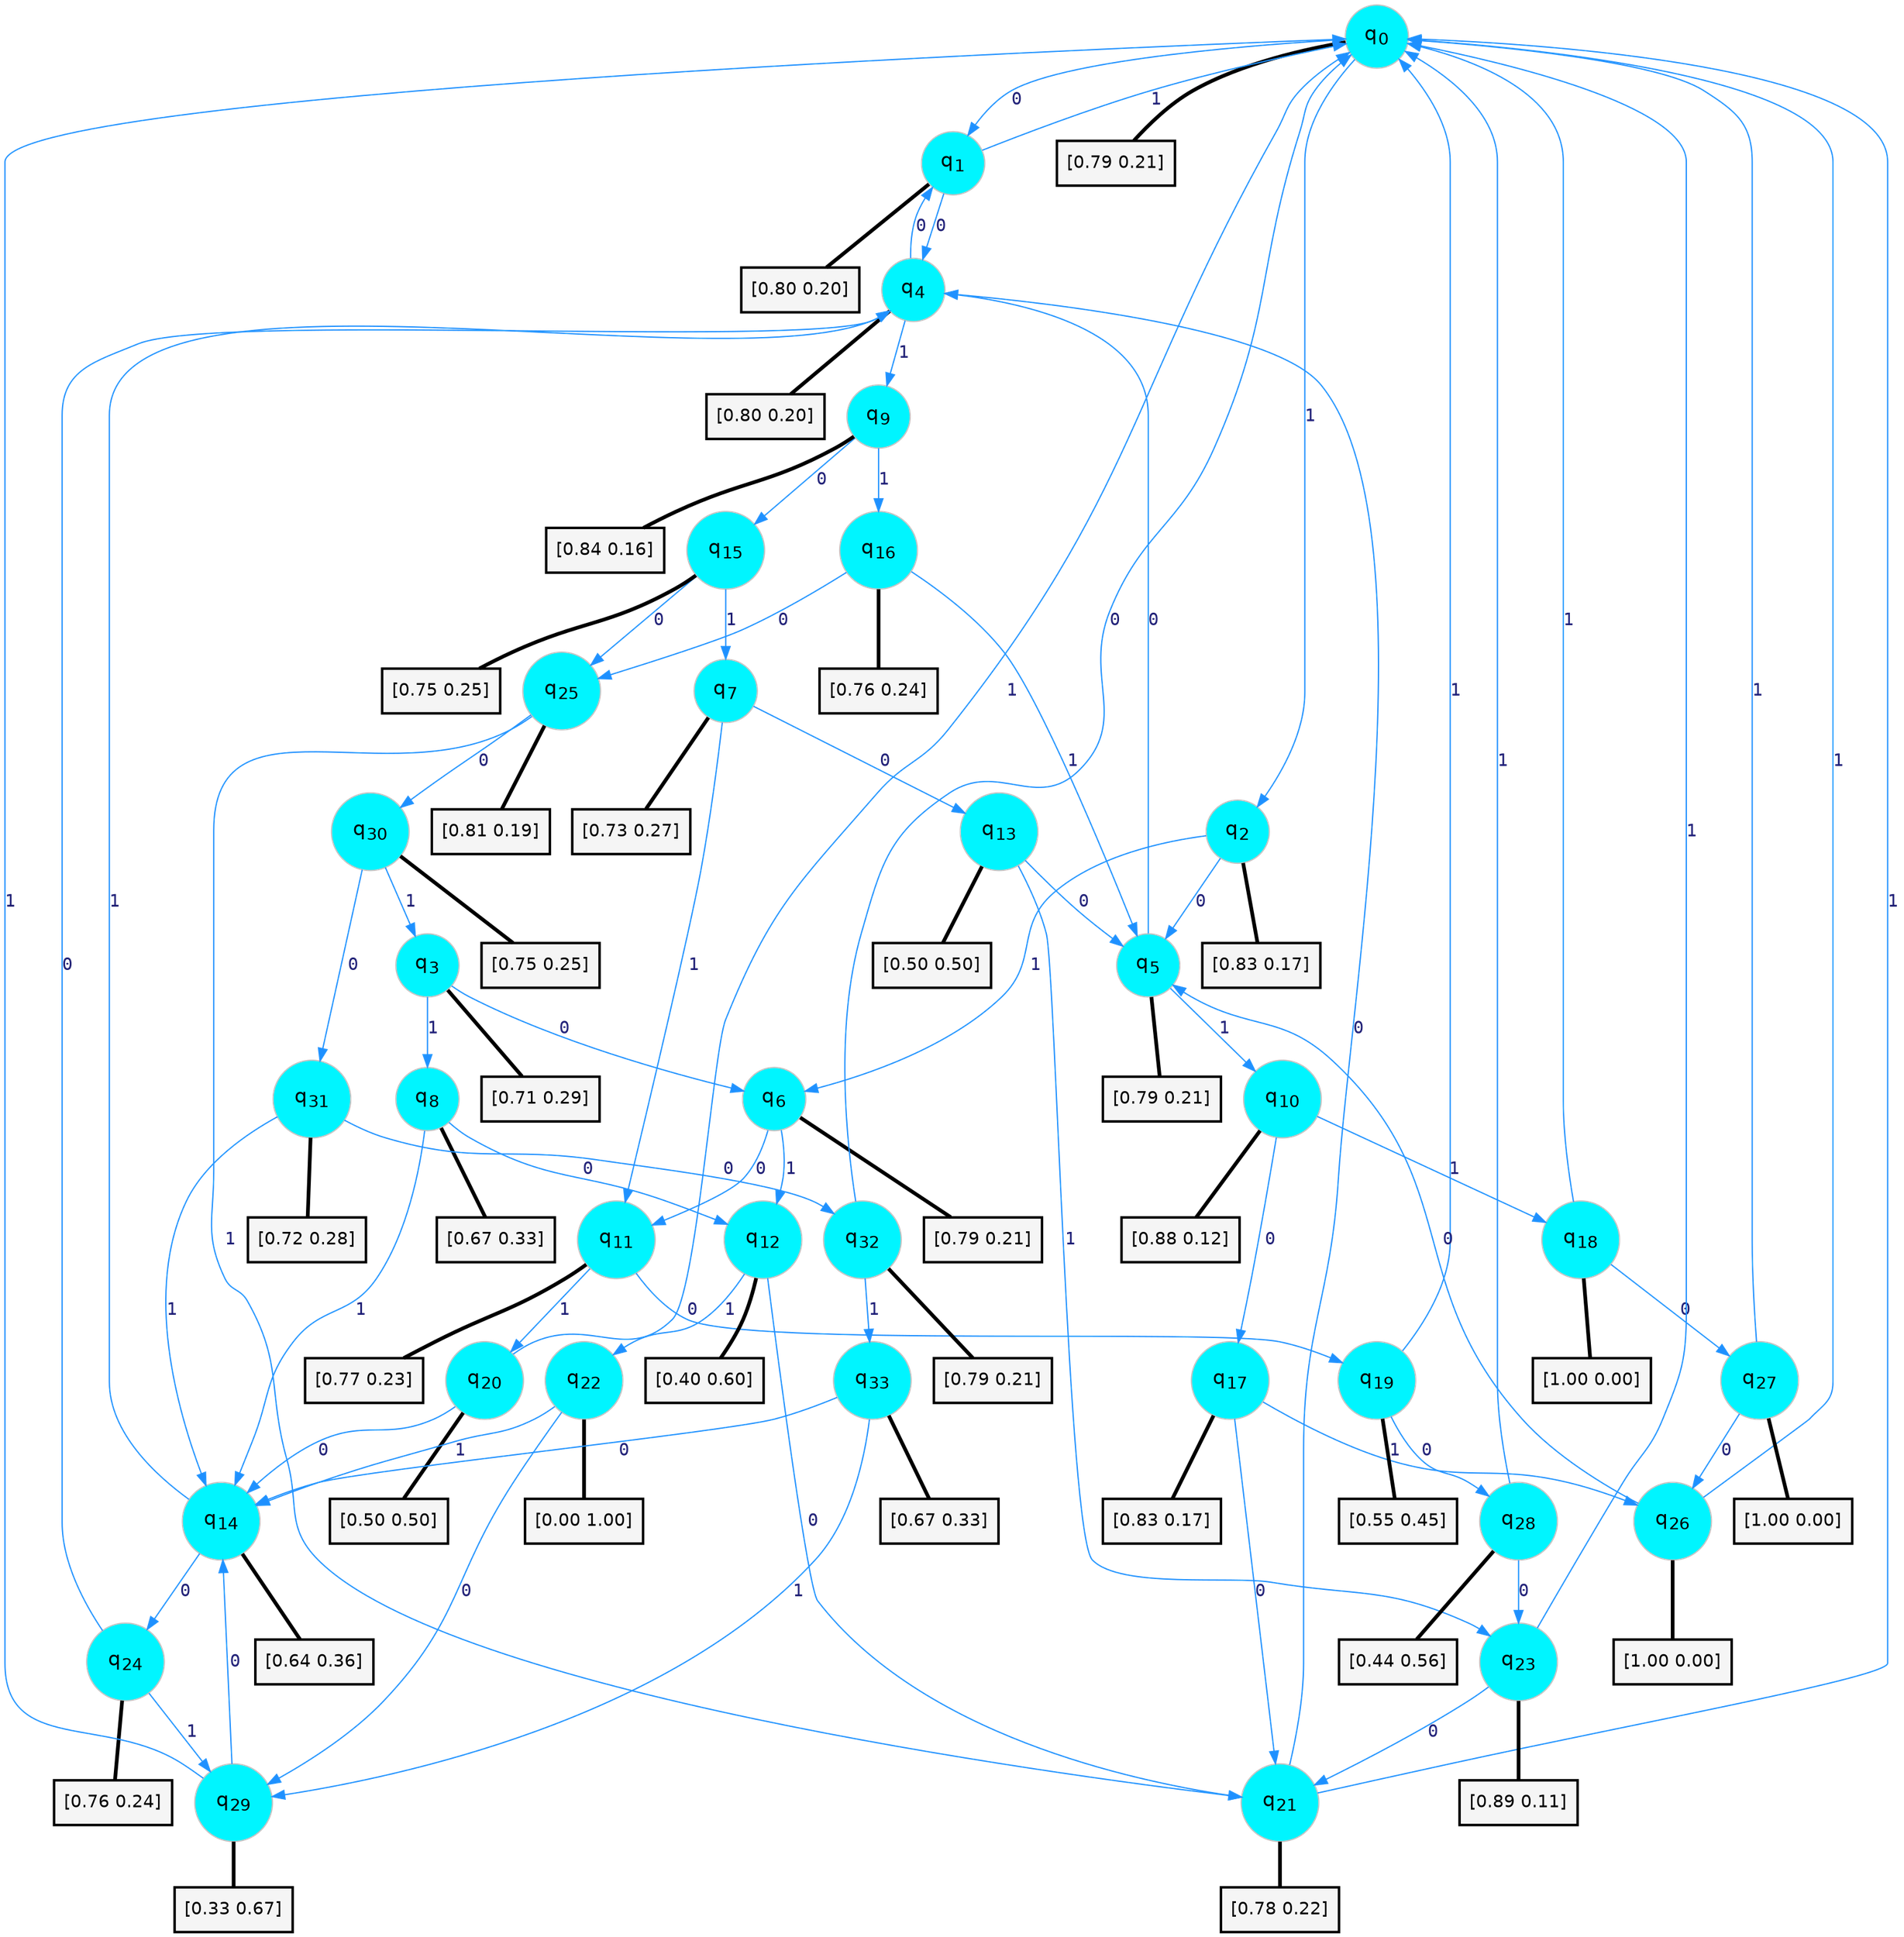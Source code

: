 digraph G {
graph [
bgcolor=transparent, dpi=300, rankdir=TD, size="40,25"];
node [
color=gray, fillcolor=turquoise1, fontcolor=black, fontname=Helvetica, fontsize=16, fontweight=bold, shape=circle, style=filled];
edge [
arrowsize=1, color=dodgerblue1, fontcolor=midnightblue, fontname=courier, fontweight=bold, penwidth=1, style=solid, weight=20];
0[label=<q<SUB>0</SUB>>];
1[label=<q<SUB>1</SUB>>];
2[label=<q<SUB>2</SUB>>];
3[label=<q<SUB>3</SUB>>];
4[label=<q<SUB>4</SUB>>];
5[label=<q<SUB>5</SUB>>];
6[label=<q<SUB>6</SUB>>];
7[label=<q<SUB>7</SUB>>];
8[label=<q<SUB>8</SUB>>];
9[label=<q<SUB>9</SUB>>];
10[label=<q<SUB>10</SUB>>];
11[label=<q<SUB>11</SUB>>];
12[label=<q<SUB>12</SUB>>];
13[label=<q<SUB>13</SUB>>];
14[label=<q<SUB>14</SUB>>];
15[label=<q<SUB>15</SUB>>];
16[label=<q<SUB>16</SUB>>];
17[label=<q<SUB>17</SUB>>];
18[label=<q<SUB>18</SUB>>];
19[label=<q<SUB>19</SUB>>];
20[label=<q<SUB>20</SUB>>];
21[label=<q<SUB>21</SUB>>];
22[label=<q<SUB>22</SUB>>];
23[label=<q<SUB>23</SUB>>];
24[label=<q<SUB>24</SUB>>];
25[label=<q<SUB>25</SUB>>];
26[label=<q<SUB>26</SUB>>];
27[label=<q<SUB>27</SUB>>];
28[label=<q<SUB>28</SUB>>];
29[label=<q<SUB>29</SUB>>];
30[label=<q<SUB>30</SUB>>];
31[label=<q<SUB>31</SUB>>];
32[label=<q<SUB>32</SUB>>];
33[label=<q<SUB>33</SUB>>];
34[label="[0.79 0.21]", shape=box,fontcolor=black, fontname=Helvetica, fontsize=14, penwidth=2, fillcolor=whitesmoke,color=black];
35[label="[0.80 0.20]", shape=box,fontcolor=black, fontname=Helvetica, fontsize=14, penwidth=2, fillcolor=whitesmoke,color=black];
36[label="[0.83 0.17]", shape=box,fontcolor=black, fontname=Helvetica, fontsize=14, penwidth=2, fillcolor=whitesmoke,color=black];
37[label="[0.71 0.29]", shape=box,fontcolor=black, fontname=Helvetica, fontsize=14, penwidth=2, fillcolor=whitesmoke,color=black];
38[label="[0.80 0.20]", shape=box,fontcolor=black, fontname=Helvetica, fontsize=14, penwidth=2, fillcolor=whitesmoke,color=black];
39[label="[0.79 0.21]", shape=box,fontcolor=black, fontname=Helvetica, fontsize=14, penwidth=2, fillcolor=whitesmoke,color=black];
40[label="[0.79 0.21]", shape=box,fontcolor=black, fontname=Helvetica, fontsize=14, penwidth=2, fillcolor=whitesmoke,color=black];
41[label="[0.73 0.27]", shape=box,fontcolor=black, fontname=Helvetica, fontsize=14, penwidth=2, fillcolor=whitesmoke,color=black];
42[label="[0.67 0.33]", shape=box,fontcolor=black, fontname=Helvetica, fontsize=14, penwidth=2, fillcolor=whitesmoke,color=black];
43[label="[0.84 0.16]", shape=box,fontcolor=black, fontname=Helvetica, fontsize=14, penwidth=2, fillcolor=whitesmoke,color=black];
44[label="[0.88 0.12]", shape=box,fontcolor=black, fontname=Helvetica, fontsize=14, penwidth=2, fillcolor=whitesmoke,color=black];
45[label="[0.77 0.23]", shape=box,fontcolor=black, fontname=Helvetica, fontsize=14, penwidth=2, fillcolor=whitesmoke,color=black];
46[label="[0.40 0.60]", shape=box,fontcolor=black, fontname=Helvetica, fontsize=14, penwidth=2, fillcolor=whitesmoke,color=black];
47[label="[0.50 0.50]", shape=box,fontcolor=black, fontname=Helvetica, fontsize=14, penwidth=2, fillcolor=whitesmoke,color=black];
48[label="[0.64 0.36]", shape=box,fontcolor=black, fontname=Helvetica, fontsize=14, penwidth=2, fillcolor=whitesmoke,color=black];
49[label="[0.75 0.25]", shape=box,fontcolor=black, fontname=Helvetica, fontsize=14, penwidth=2, fillcolor=whitesmoke,color=black];
50[label="[0.76 0.24]", shape=box,fontcolor=black, fontname=Helvetica, fontsize=14, penwidth=2, fillcolor=whitesmoke,color=black];
51[label="[0.83 0.17]", shape=box,fontcolor=black, fontname=Helvetica, fontsize=14, penwidth=2, fillcolor=whitesmoke,color=black];
52[label="[1.00 0.00]", shape=box,fontcolor=black, fontname=Helvetica, fontsize=14, penwidth=2, fillcolor=whitesmoke,color=black];
53[label="[0.55 0.45]", shape=box,fontcolor=black, fontname=Helvetica, fontsize=14, penwidth=2, fillcolor=whitesmoke,color=black];
54[label="[0.50 0.50]", shape=box,fontcolor=black, fontname=Helvetica, fontsize=14, penwidth=2, fillcolor=whitesmoke,color=black];
55[label="[0.78 0.22]", shape=box,fontcolor=black, fontname=Helvetica, fontsize=14, penwidth=2, fillcolor=whitesmoke,color=black];
56[label="[0.00 1.00]", shape=box,fontcolor=black, fontname=Helvetica, fontsize=14, penwidth=2, fillcolor=whitesmoke,color=black];
57[label="[0.89 0.11]", shape=box,fontcolor=black, fontname=Helvetica, fontsize=14, penwidth=2, fillcolor=whitesmoke,color=black];
58[label="[0.76 0.24]", shape=box,fontcolor=black, fontname=Helvetica, fontsize=14, penwidth=2, fillcolor=whitesmoke,color=black];
59[label="[0.81 0.19]", shape=box,fontcolor=black, fontname=Helvetica, fontsize=14, penwidth=2, fillcolor=whitesmoke,color=black];
60[label="[1.00 0.00]", shape=box,fontcolor=black, fontname=Helvetica, fontsize=14, penwidth=2, fillcolor=whitesmoke,color=black];
61[label="[1.00 0.00]", shape=box,fontcolor=black, fontname=Helvetica, fontsize=14, penwidth=2, fillcolor=whitesmoke,color=black];
62[label="[0.44 0.56]", shape=box,fontcolor=black, fontname=Helvetica, fontsize=14, penwidth=2, fillcolor=whitesmoke,color=black];
63[label="[0.33 0.67]", shape=box,fontcolor=black, fontname=Helvetica, fontsize=14, penwidth=2, fillcolor=whitesmoke,color=black];
64[label="[0.75 0.25]", shape=box,fontcolor=black, fontname=Helvetica, fontsize=14, penwidth=2, fillcolor=whitesmoke,color=black];
65[label="[0.72 0.28]", shape=box,fontcolor=black, fontname=Helvetica, fontsize=14, penwidth=2, fillcolor=whitesmoke,color=black];
66[label="[0.79 0.21]", shape=box,fontcolor=black, fontname=Helvetica, fontsize=14, penwidth=2, fillcolor=whitesmoke,color=black];
67[label="[0.67 0.33]", shape=box,fontcolor=black, fontname=Helvetica, fontsize=14, penwidth=2, fillcolor=whitesmoke,color=black];
0->1 [label=0];
0->2 [label=1];
0->34 [arrowhead=none, penwidth=3,color=black];
1->4 [label=0];
1->0 [label=1];
1->35 [arrowhead=none, penwidth=3,color=black];
2->5 [label=0];
2->6 [label=1];
2->36 [arrowhead=none, penwidth=3,color=black];
3->6 [label=0];
3->8 [label=1];
3->37 [arrowhead=none, penwidth=3,color=black];
4->1 [label=0];
4->9 [label=1];
4->38 [arrowhead=none, penwidth=3,color=black];
5->4 [label=0];
5->10 [label=1];
5->39 [arrowhead=none, penwidth=3,color=black];
6->11 [label=0];
6->12 [label=1];
6->40 [arrowhead=none, penwidth=3,color=black];
7->13 [label=0];
7->11 [label=1];
7->41 [arrowhead=none, penwidth=3,color=black];
8->12 [label=0];
8->14 [label=1];
8->42 [arrowhead=none, penwidth=3,color=black];
9->15 [label=0];
9->16 [label=1];
9->43 [arrowhead=none, penwidth=3,color=black];
10->17 [label=0];
10->18 [label=1];
10->44 [arrowhead=none, penwidth=3,color=black];
11->19 [label=0];
11->20 [label=1];
11->45 [arrowhead=none, penwidth=3,color=black];
12->21 [label=0];
12->22 [label=1];
12->46 [arrowhead=none, penwidth=3,color=black];
13->5 [label=0];
13->23 [label=1];
13->47 [arrowhead=none, penwidth=3,color=black];
14->24 [label=0];
14->4 [label=1];
14->48 [arrowhead=none, penwidth=3,color=black];
15->25 [label=0];
15->7 [label=1];
15->49 [arrowhead=none, penwidth=3,color=black];
16->25 [label=0];
16->5 [label=1];
16->50 [arrowhead=none, penwidth=3,color=black];
17->21 [label=0];
17->26 [label=1];
17->51 [arrowhead=none, penwidth=3,color=black];
18->27 [label=0];
18->0 [label=1];
18->52 [arrowhead=none, penwidth=3,color=black];
19->28 [label=0];
19->0 [label=1];
19->53 [arrowhead=none, penwidth=3,color=black];
20->14 [label=0];
20->0 [label=1];
20->54 [arrowhead=none, penwidth=3,color=black];
21->4 [label=0];
21->0 [label=1];
21->55 [arrowhead=none, penwidth=3,color=black];
22->29 [label=0];
22->14 [label=1];
22->56 [arrowhead=none, penwidth=3,color=black];
23->21 [label=0];
23->0 [label=1];
23->57 [arrowhead=none, penwidth=3,color=black];
24->4 [label=0];
24->29 [label=1];
24->58 [arrowhead=none, penwidth=3,color=black];
25->30 [label=0];
25->21 [label=1];
25->59 [arrowhead=none, penwidth=3,color=black];
26->5 [label=0];
26->0 [label=1];
26->60 [arrowhead=none, penwidth=3,color=black];
27->26 [label=0];
27->0 [label=1];
27->61 [arrowhead=none, penwidth=3,color=black];
28->23 [label=0];
28->0 [label=1];
28->62 [arrowhead=none, penwidth=3,color=black];
29->14 [label=0];
29->0 [label=1];
29->63 [arrowhead=none, penwidth=3,color=black];
30->31 [label=0];
30->3 [label=1];
30->64 [arrowhead=none, penwidth=3,color=black];
31->32 [label=0];
31->14 [label=1];
31->65 [arrowhead=none, penwidth=3,color=black];
32->0 [label=0];
32->33 [label=1];
32->66 [arrowhead=none, penwidth=3,color=black];
33->14 [label=0];
33->29 [label=1];
33->67 [arrowhead=none, penwidth=3,color=black];
}
